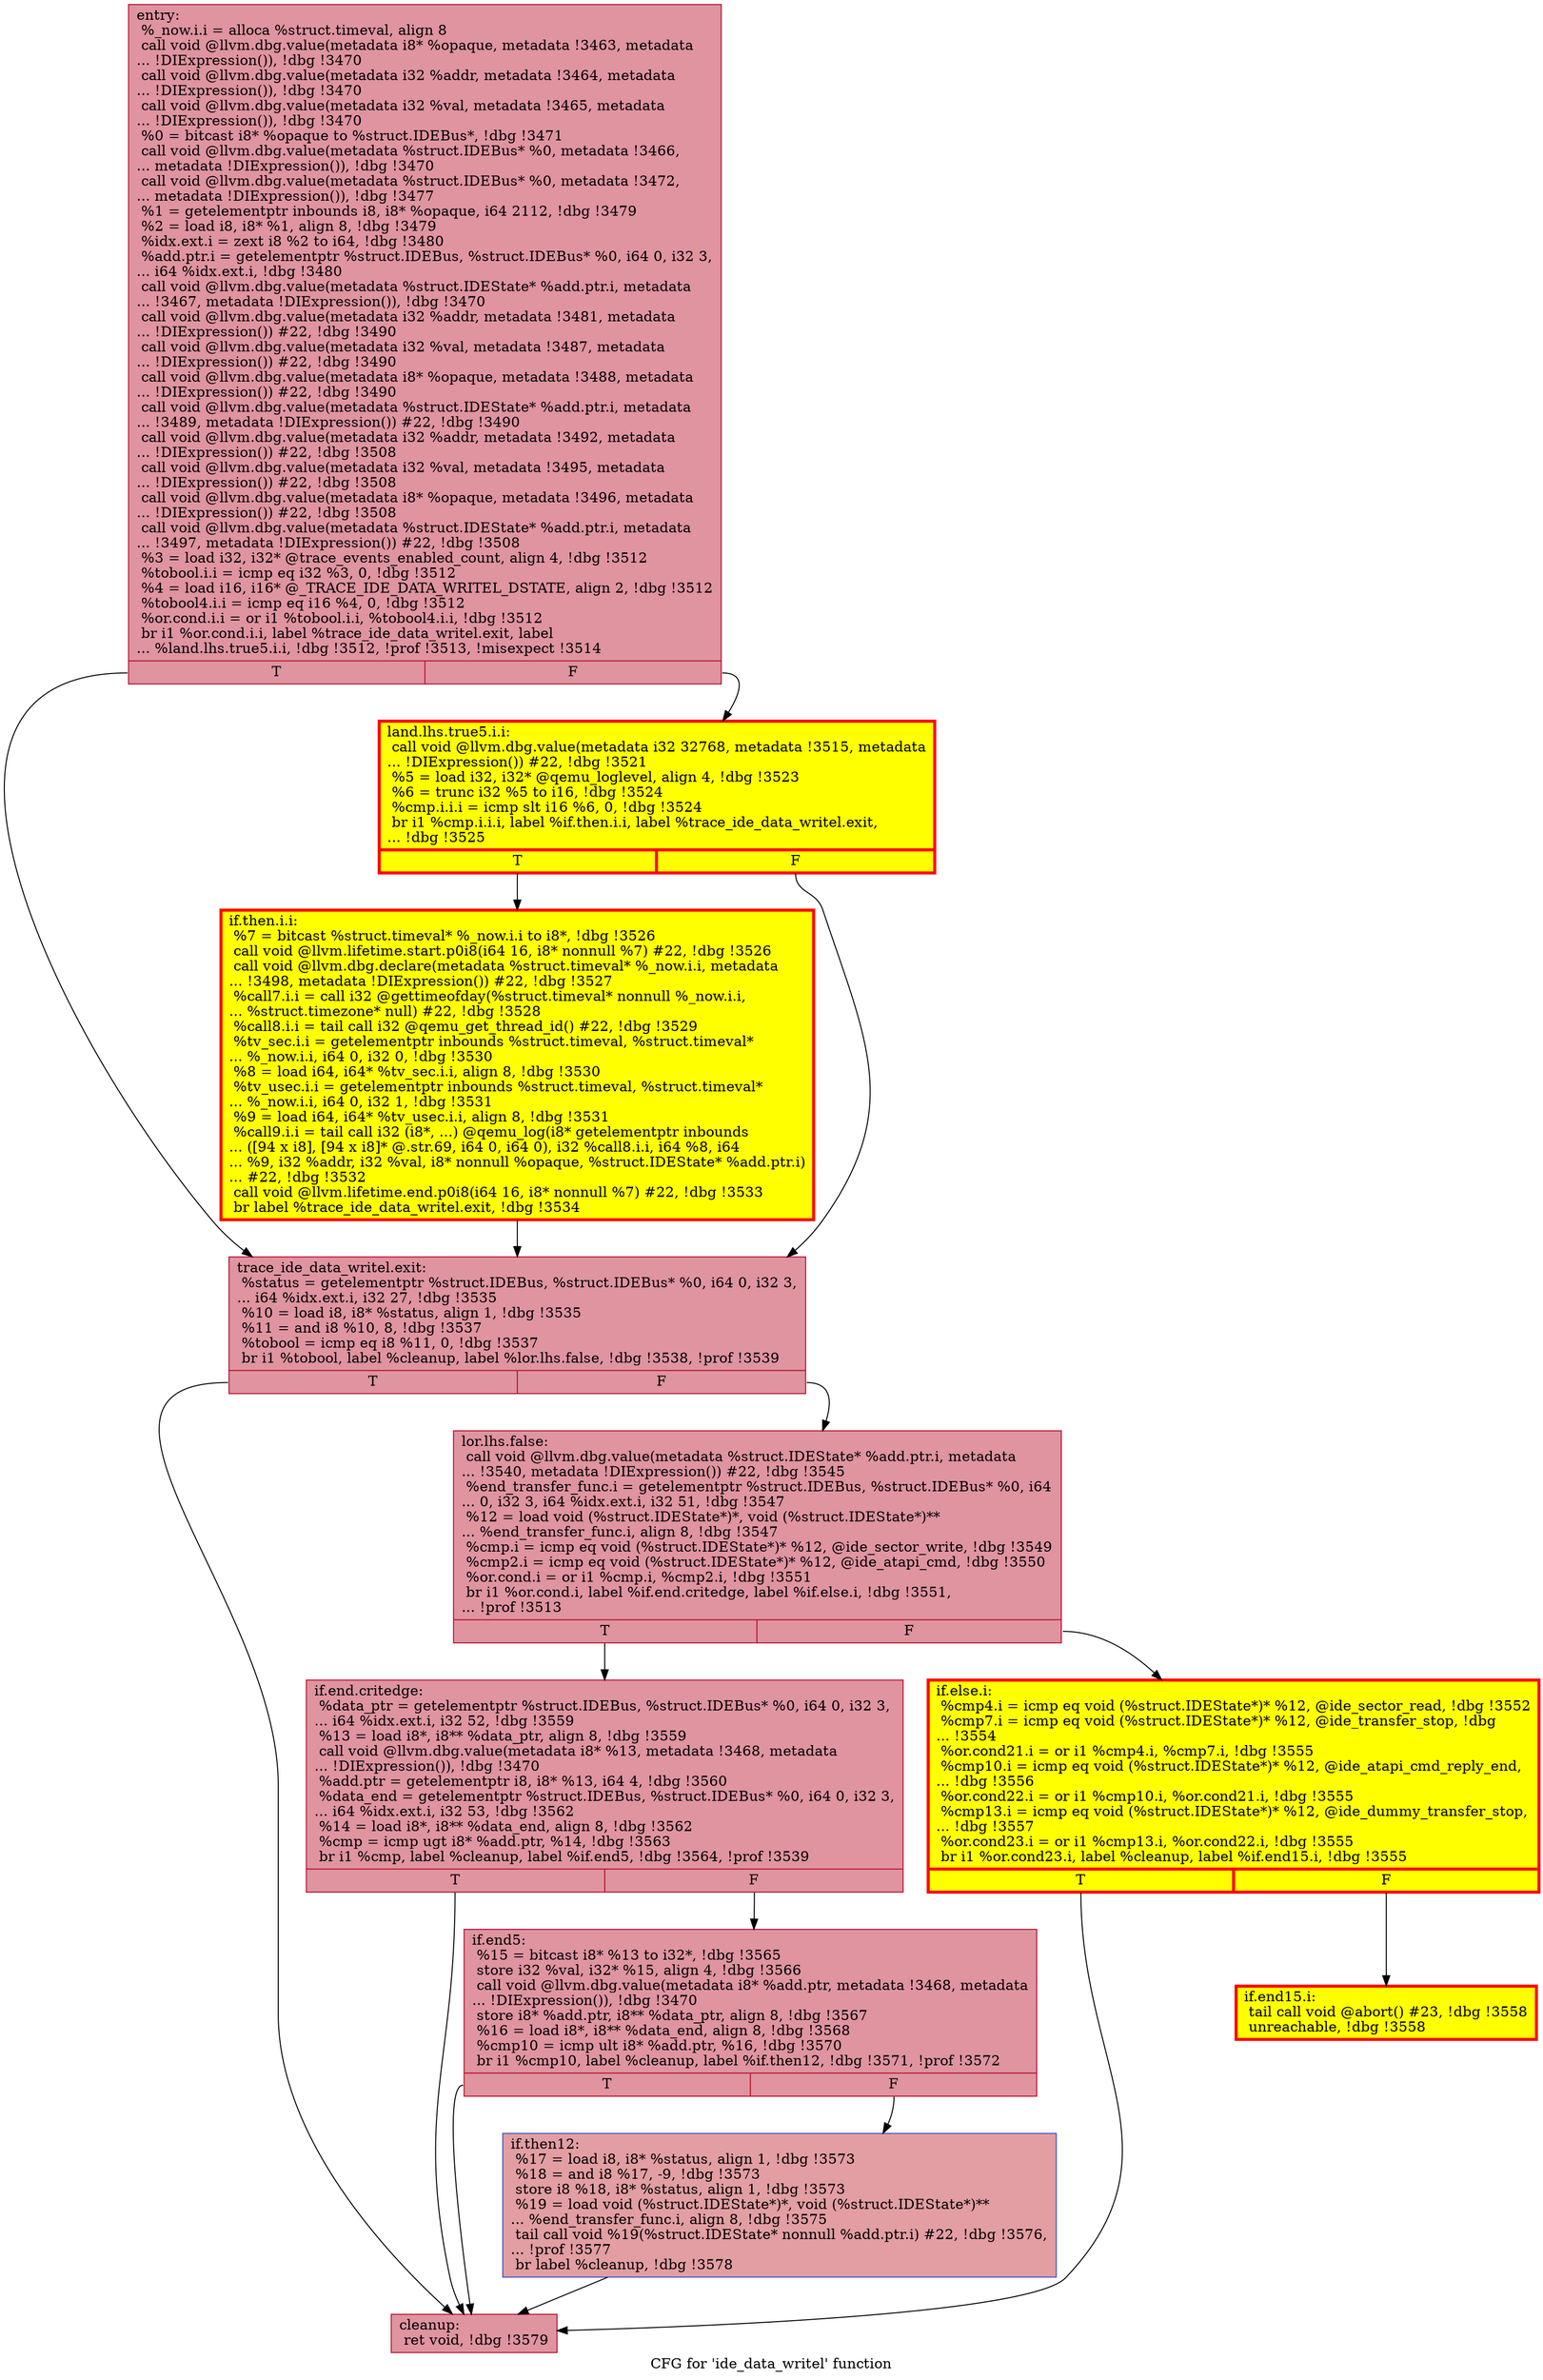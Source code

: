 digraph "CFG for 'ide_data_writel' function" {
	label="CFG for 'ide_data_writel' function";

	Node0x5650928d1640 [shape=record,color="#b70d28ff", style=filled, fillcolor="#b70d2870",label="{entry:\l  %_now.i.i = alloca %struct.timeval, align 8\l  call void @llvm.dbg.value(metadata i8* %opaque, metadata !3463, metadata\l... !DIExpression()), !dbg !3470\l  call void @llvm.dbg.value(metadata i32 %addr, metadata !3464, metadata\l... !DIExpression()), !dbg !3470\l  call void @llvm.dbg.value(metadata i32 %val, metadata !3465, metadata\l... !DIExpression()), !dbg !3470\l  %0 = bitcast i8* %opaque to %struct.IDEBus*, !dbg !3471\l  call void @llvm.dbg.value(metadata %struct.IDEBus* %0, metadata !3466,\l... metadata !DIExpression()), !dbg !3470\l  call void @llvm.dbg.value(metadata %struct.IDEBus* %0, metadata !3472,\l... metadata !DIExpression()), !dbg !3477\l  %1 = getelementptr inbounds i8, i8* %opaque, i64 2112, !dbg !3479\l  %2 = load i8, i8* %1, align 8, !dbg !3479\l  %idx.ext.i = zext i8 %2 to i64, !dbg !3480\l  %add.ptr.i = getelementptr %struct.IDEBus, %struct.IDEBus* %0, i64 0, i32 3,\l... i64 %idx.ext.i, !dbg !3480\l  call void @llvm.dbg.value(metadata %struct.IDEState* %add.ptr.i, metadata\l... !3467, metadata !DIExpression()), !dbg !3470\l  call void @llvm.dbg.value(metadata i32 %addr, metadata !3481, metadata\l... !DIExpression()) #22, !dbg !3490\l  call void @llvm.dbg.value(metadata i32 %val, metadata !3487, metadata\l... !DIExpression()) #22, !dbg !3490\l  call void @llvm.dbg.value(metadata i8* %opaque, metadata !3488, metadata\l... !DIExpression()) #22, !dbg !3490\l  call void @llvm.dbg.value(metadata %struct.IDEState* %add.ptr.i, metadata\l... !3489, metadata !DIExpression()) #22, !dbg !3490\l  call void @llvm.dbg.value(metadata i32 %addr, metadata !3492, metadata\l... !DIExpression()) #22, !dbg !3508\l  call void @llvm.dbg.value(metadata i32 %val, metadata !3495, metadata\l... !DIExpression()) #22, !dbg !3508\l  call void @llvm.dbg.value(metadata i8* %opaque, metadata !3496, metadata\l... !DIExpression()) #22, !dbg !3508\l  call void @llvm.dbg.value(metadata %struct.IDEState* %add.ptr.i, metadata\l... !3497, metadata !DIExpression()) #22, !dbg !3508\l  %3 = load i32, i32* @trace_events_enabled_count, align 4, !dbg !3512\l  %tobool.i.i = icmp eq i32 %3, 0, !dbg !3512\l  %4 = load i16, i16* @_TRACE_IDE_DATA_WRITEL_DSTATE, align 2, !dbg !3512\l  %tobool4.i.i = icmp eq i16 %4, 0, !dbg !3512\l  %or.cond.i.i = or i1 %tobool.i.i, %tobool4.i.i, !dbg !3512\l  br i1 %or.cond.i.i, label %trace_ide_data_writel.exit, label\l... %land.lhs.true5.i.i, !dbg !3512, !prof !3513, !misexpect !3514\l|{<s0>T|<s1>F}}"];
	Node0x5650928d1640:s0 -> Node0x565092b037f0;
	Node0x5650928d1640:s1 -> Node0x565092e44cc0;
	Node0x565092e44cc0 [shape=record,penwidth=3.0, style="filled", color="red", fillcolor="yellow",label="{land.lhs.true5.i.i:                               \l  call void @llvm.dbg.value(metadata i32 32768, metadata !3515, metadata\l... !DIExpression()) #22, !dbg !3521\l  %5 = load i32, i32* @qemu_loglevel, align 4, !dbg !3523\l  %6 = trunc i32 %5 to i16, !dbg !3524\l  %cmp.i.i.i = icmp slt i16 %6, 0, !dbg !3524\l  br i1 %cmp.i.i.i, label %if.then.i.i, label %trace_ide_data_writel.exit,\l... !dbg !3525\l|{<s0>T|<s1>F}}"];
	Node0x565092e44cc0:s0 -> Node0x565092d17ea0;
	Node0x565092e44cc0:s1 -> Node0x565092b037f0;
	Node0x565092d17ea0 [shape=record,penwidth=3.0, style="filled", color="red", fillcolor="yellow",label="{if.then.i.i:                                      \l  %7 = bitcast %struct.timeval* %_now.i.i to i8*, !dbg !3526\l  call void @llvm.lifetime.start.p0i8(i64 16, i8* nonnull %7) #22, !dbg !3526\l  call void @llvm.dbg.declare(metadata %struct.timeval* %_now.i.i, metadata\l... !3498, metadata !DIExpression()) #22, !dbg !3527\l  %call7.i.i = call i32 @gettimeofday(%struct.timeval* nonnull %_now.i.i,\l... %struct.timezone* null) #22, !dbg !3528\l  %call8.i.i = tail call i32 @qemu_get_thread_id() #22, !dbg !3529\l  %tv_sec.i.i = getelementptr inbounds %struct.timeval, %struct.timeval*\l... %_now.i.i, i64 0, i32 0, !dbg !3530\l  %8 = load i64, i64* %tv_sec.i.i, align 8, !dbg !3530\l  %tv_usec.i.i = getelementptr inbounds %struct.timeval, %struct.timeval*\l... %_now.i.i, i64 0, i32 1, !dbg !3531\l  %9 = load i64, i64* %tv_usec.i.i, align 8, !dbg !3531\l  %call9.i.i = tail call i32 (i8*, ...) @qemu_log(i8* getelementptr inbounds\l... ([94 x i8], [94 x i8]* @.str.69, i64 0, i64 0), i32 %call8.i.i, i64 %8, i64\l... %9, i32 %addr, i32 %val, i8* nonnull %opaque, %struct.IDEState* %add.ptr.i)\l... #22, !dbg !3532\l  call void @llvm.lifetime.end.p0i8(i64 16, i8* nonnull %7) #22, !dbg !3533\l  br label %trace_ide_data_writel.exit, !dbg !3534\l}"];
	Node0x565092d17ea0 -> Node0x565092b037f0;
	Node0x565092b037f0 [shape=record,color="#b70d28ff", style=filled, fillcolor="#b70d2870",label="{trace_ide_data_writel.exit:                       \l  %status = getelementptr %struct.IDEBus, %struct.IDEBus* %0, i64 0, i32 3,\l... i64 %idx.ext.i, i32 27, !dbg !3535\l  %10 = load i8, i8* %status, align 1, !dbg !3535\l  %11 = and i8 %10, 8, !dbg !3537\l  %tobool = icmp eq i8 %11, 0, !dbg !3537\l  br i1 %tobool, label %cleanup, label %lor.lhs.false, !dbg !3538, !prof !3539\l|{<s0>T|<s1>F}}"];
	Node0x565092b037f0:s0 -> Node0x565092bdf4c0;
	Node0x565092b037f0:s1 -> Node0x565092bdec60;
	Node0x565092bdec60 [shape=record,color="#b70d28ff", style=filled, fillcolor="#b70d2870",label="{lor.lhs.false:                                    \l  call void @llvm.dbg.value(metadata %struct.IDEState* %add.ptr.i, metadata\l... !3540, metadata !DIExpression()) #22, !dbg !3545\l  %end_transfer_func.i = getelementptr %struct.IDEBus, %struct.IDEBus* %0, i64\l... 0, i32 3, i64 %idx.ext.i, i32 51, !dbg !3547\l  %12 = load void (%struct.IDEState*)*, void (%struct.IDEState*)**\l... %end_transfer_func.i, align 8, !dbg !3547\l  %cmp.i = icmp eq void (%struct.IDEState*)* %12, @ide_sector_write, !dbg !3549\l  %cmp2.i = icmp eq void (%struct.IDEState*)* %12, @ide_atapi_cmd, !dbg !3550\l  %or.cond.i = or i1 %cmp.i, %cmp2.i, !dbg !3551\l  br i1 %or.cond.i, label %if.end.critedge, label %if.else.i, !dbg !3551,\l... !prof !3513\l|{<s0>T|<s1>F}}"];
	Node0x565092bdec60:s0 -> Node0x565092e44180;
	Node0x565092bdec60:s1 -> Node0x565092bc9750;
	Node0x565092bc9750 [shape=record,penwidth=3.0, style="filled", color="red", fillcolor="yellow",label="{if.else.i:                                        \l  %cmp4.i = icmp eq void (%struct.IDEState*)* %12, @ide_sector_read, !dbg !3552\l  %cmp7.i = icmp eq void (%struct.IDEState*)* %12, @ide_transfer_stop, !dbg\l... !3554\l  %or.cond21.i = or i1 %cmp4.i, %cmp7.i, !dbg !3555\l  %cmp10.i = icmp eq void (%struct.IDEState*)* %12, @ide_atapi_cmd_reply_end,\l... !dbg !3556\l  %or.cond22.i = or i1 %cmp10.i, %or.cond21.i, !dbg !3555\l  %cmp13.i = icmp eq void (%struct.IDEState*)* %12, @ide_dummy_transfer_stop,\l... !dbg !3557\l  %or.cond23.i = or i1 %cmp13.i, %or.cond22.i, !dbg !3555\l  br i1 %or.cond23.i, label %cleanup, label %if.end15.i, !dbg !3555\l|{<s0>T|<s1>F}}"];
	Node0x565092bc9750:s0 -> Node0x565092bdf4c0;
	Node0x565092bc9750:s1 -> Node0x565092d1ec00;
	Node0x565092d1ec00 [shape=record,penwidth=3.0, style="filled", color="red", fillcolor="yellow",label="{if.end15.i:                                       \l  tail call void @abort() #23, !dbg !3558\l  unreachable, !dbg !3558\l}"];
	Node0x565092e44180 [shape=record,color="#b70d28ff", style=filled, fillcolor="#b70d2870",label="{if.end.critedge:                                  \l  %data_ptr = getelementptr %struct.IDEBus, %struct.IDEBus* %0, i64 0, i32 3,\l... i64 %idx.ext.i, i32 52, !dbg !3559\l  %13 = load i8*, i8** %data_ptr, align 8, !dbg !3559\l  call void @llvm.dbg.value(metadata i8* %13, metadata !3468, metadata\l... !DIExpression()), !dbg !3470\l  %add.ptr = getelementptr i8, i8* %13, i64 4, !dbg !3560\l  %data_end = getelementptr %struct.IDEBus, %struct.IDEBus* %0, i64 0, i32 3,\l... i64 %idx.ext.i, i32 53, !dbg !3562\l  %14 = load i8*, i8** %data_end, align 8, !dbg !3562\l  %cmp = icmp ugt i8* %add.ptr, %14, !dbg !3563\l  br i1 %cmp, label %cleanup, label %if.end5, !dbg !3564, !prof !3539\l|{<s0>T|<s1>F}}"];
	Node0x565092e44180:s0 -> Node0x565092bdf4c0;
	Node0x565092e44180:s1 -> Node0x565092bdfb70;
	Node0x565092bdfb70 [shape=record,color="#b70d28ff", style=filled, fillcolor="#b70d2870",label="{if.end5:                                          \l  %15 = bitcast i8* %13 to i32*, !dbg !3565\l  store i32 %val, i32* %15, align 4, !dbg !3566\l  call void @llvm.dbg.value(metadata i8* %add.ptr, metadata !3468, metadata\l... !DIExpression()), !dbg !3470\l  store i8* %add.ptr, i8** %data_ptr, align 8, !dbg !3567\l  %16 = load i8*, i8** %data_end, align 8, !dbg !3568\l  %cmp10 = icmp ult i8* %add.ptr, %16, !dbg !3570\l  br i1 %cmp10, label %cleanup, label %if.then12, !dbg !3571, !prof !3572\l|{<s0>T|<s1>F}}"];
	Node0x565092bdfb70:s0 -> Node0x565092bdf4c0;
	Node0x565092bdfb70:s1 -> Node0x5650923e4540;
	Node0x5650923e4540 [shape=record,color="#3d50c3ff", style=filled, fillcolor="#be242e70",label="{if.then12:                                        \l  %17 = load i8, i8* %status, align 1, !dbg !3573\l  %18 = and i8 %17, -9, !dbg !3573\l  store i8 %18, i8* %status, align 1, !dbg !3573\l  %19 = load void (%struct.IDEState*)*, void (%struct.IDEState*)**\l... %end_transfer_func.i, align 8, !dbg !3575\l  tail call void %19(%struct.IDEState* nonnull %add.ptr.i) #22, !dbg !3576,\l... !prof !3577\l  br label %cleanup, !dbg !3578\l}"];
	Node0x5650923e4540 -> Node0x565092bdf4c0;
	Node0x565092bdf4c0 [shape=record,color="#b70d28ff", style=filled, fillcolor="#b70d2870",label="{cleanup:                                          \l  ret void, !dbg !3579\l}"];
}
